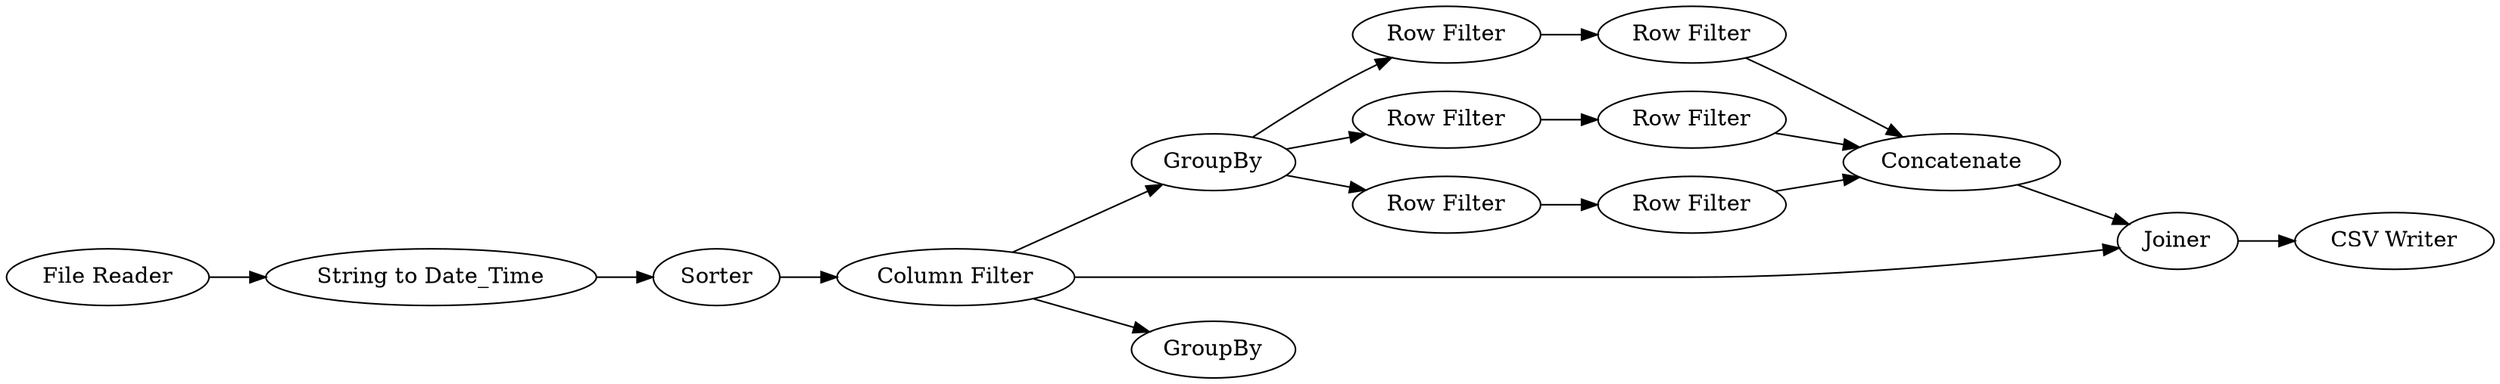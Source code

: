 digraph {
	"-8519133541868208795_28" [label="Row Filter"]
	"-8519133541868208795_21" [label=GroupBy]
	"-8519133541868208795_37" [label="Row Filter"]
	"-8519133541868208795_24" [label=Sorter]
	"-8519133541868208795_33" [label="File Reader"]
	"-8519133541868208795_29" [label="Row Filter"]
	"-8519133541868208795_32" [label="String to Date_Time"]
	"-8519133541868208795_35" [label="CSV Writer"]
	"-8519133541868208795_27" [label="Row Filter"]
	"-8519133541868208795_26" [label="Row Filter"]
	"-8519133541868208795_34" [label=Joiner]
	"-8519133541868208795_4" [label="Column Filter"]
	"-8519133541868208795_36" [label="Row Filter"]
	"-8519133541868208795_30" [label=Concatenate]
	"-8519133541868208795_22" [label=GroupBy]
	"-8519133541868208795_34" -> "-8519133541868208795_35"
	"-8519133541868208795_26" -> "-8519133541868208795_30"
	"-8519133541868208795_21" -> "-8519133541868208795_29"
	"-8519133541868208795_29" -> "-8519133541868208795_27"
	"-8519133541868208795_4" -> "-8519133541868208795_34"
	"-8519133541868208795_21" -> "-8519133541868208795_36"
	"-8519133541868208795_24" -> "-8519133541868208795_4"
	"-8519133541868208795_37" -> "-8519133541868208795_30"
	"-8519133541868208795_4" -> "-8519133541868208795_22"
	"-8519133541868208795_21" -> "-8519133541868208795_28"
	"-8519133541868208795_28" -> "-8519133541868208795_26"
	"-8519133541868208795_32" -> "-8519133541868208795_24"
	"-8519133541868208795_36" -> "-8519133541868208795_37"
	"-8519133541868208795_30" -> "-8519133541868208795_34"
	"-8519133541868208795_27" -> "-8519133541868208795_30"
	"-8519133541868208795_33" -> "-8519133541868208795_32"
	"-8519133541868208795_4" -> "-8519133541868208795_21"
	rankdir=LR
}
